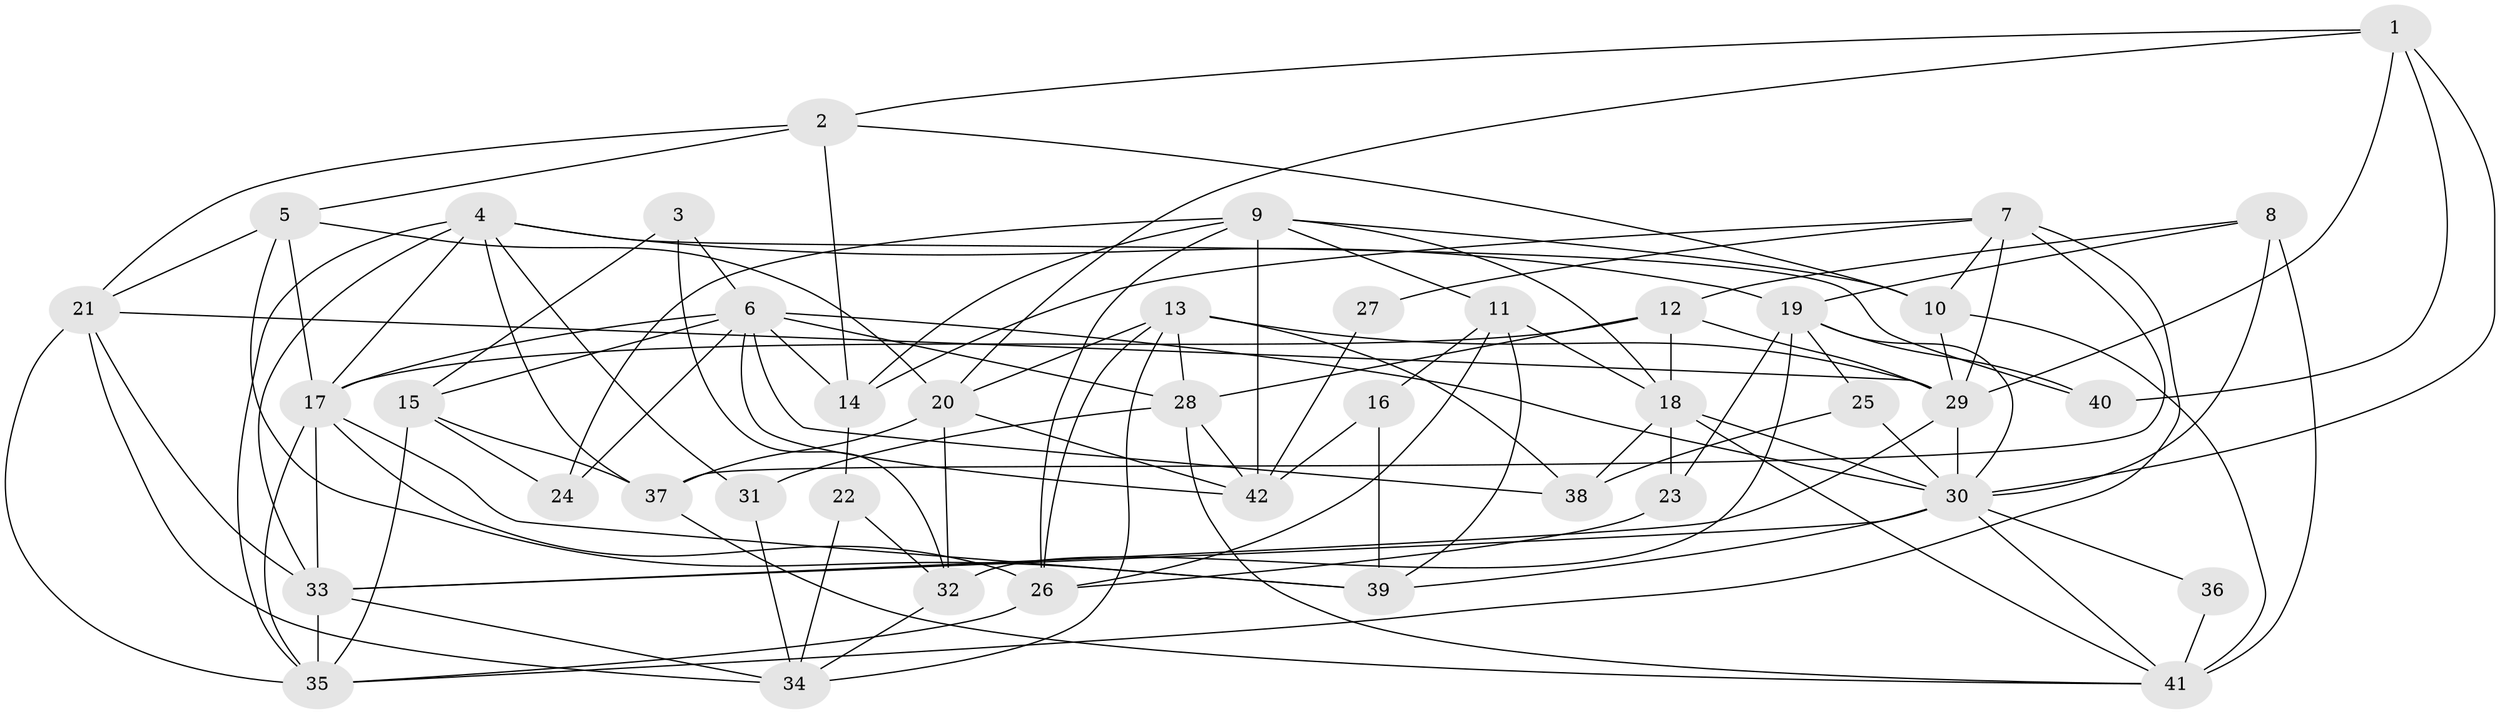 // original degree distribution, {6: 0.08333333333333333, 4: 0.16666666666666666, 5: 0.2857142857142857, 3: 0.32142857142857145, 8: 0.011904761904761904, 2: 0.11904761904761904, 9: 0.011904761904761904}
// Generated by graph-tools (version 1.1) at 2025/01/03/09/25 03:01:58]
// undirected, 42 vertices, 112 edges
graph export_dot {
graph [start="1"]
  node [color=gray90,style=filled];
  1;
  2;
  3;
  4;
  5;
  6;
  7;
  8;
  9;
  10;
  11;
  12;
  13;
  14;
  15;
  16;
  17;
  18;
  19;
  20;
  21;
  22;
  23;
  24;
  25;
  26;
  27;
  28;
  29;
  30;
  31;
  32;
  33;
  34;
  35;
  36;
  37;
  38;
  39;
  40;
  41;
  42;
  1 -- 2 [weight=1.0];
  1 -- 20 [weight=1.0];
  1 -- 29 [weight=2.0];
  1 -- 30 [weight=1.0];
  1 -- 40 [weight=1.0];
  2 -- 5 [weight=1.0];
  2 -- 10 [weight=1.0];
  2 -- 14 [weight=1.0];
  2 -- 21 [weight=1.0];
  3 -- 6 [weight=1.0];
  3 -- 15 [weight=1.0];
  3 -- 32 [weight=1.0];
  4 -- 17 [weight=1.0];
  4 -- 19 [weight=1.0];
  4 -- 31 [weight=1.0];
  4 -- 33 [weight=1.0];
  4 -- 35 [weight=1.0];
  4 -- 37 [weight=1.0];
  4 -- 40 [weight=1.0];
  5 -- 17 [weight=1.0];
  5 -- 20 [weight=1.0];
  5 -- 21 [weight=2.0];
  5 -- 39 [weight=1.0];
  6 -- 14 [weight=1.0];
  6 -- 15 [weight=1.0];
  6 -- 17 [weight=1.0];
  6 -- 24 [weight=1.0];
  6 -- 28 [weight=1.0];
  6 -- 30 [weight=1.0];
  6 -- 38 [weight=1.0];
  6 -- 42 [weight=1.0];
  7 -- 10 [weight=1.0];
  7 -- 14 [weight=1.0];
  7 -- 27 [weight=1.0];
  7 -- 29 [weight=1.0];
  7 -- 35 [weight=1.0];
  7 -- 37 [weight=1.0];
  8 -- 12 [weight=1.0];
  8 -- 19 [weight=1.0];
  8 -- 30 [weight=1.0];
  8 -- 41 [weight=2.0];
  9 -- 10 [weight=1.0];
  9 -- 11 [weight=1.0];
  9 -- 14 [weight=1.0];
  9 -- 18 [weight=1.0];
  9 -- 24 [weight=1.0];
  9 -- 26 [weight=1.0];
  9 -- 42 [weight=1.0];
  10 -- 29 [weight=1.0];
  10 -- 41 [weight=1.0];
  11 -- 16 [weight=1.0];
  11 -- 18 [weight=1.0];
  11 -- 26 [weight=1.0];
  11 -- 39 [weight=1.0];
  12 -- 17 [weight=1.0];
  12 -- 18 [weight=1.0];
  12 -- 28 [weight=1.0];
  12 -- 29 [weight=1.0];
  13 -- 20 [weight=1.0];
  13 -- 26 [weight=1.0];
  13 -- 28 [weight=1.0];
  13 -- 29 [weight=1.0];
  13 -- 34 [weight=1.0];
  13 -- 38 [weight=1.0];
  14 -- 22 [weight=1.0];
  15 -- 24 [weight=1.0];
  15 -- 35 [weight=1.0];
  15 -- 37 [weight=2.0];
  16 -- 39 [weight=1.0];
  16 -- 42 [weight=2.0];
  17 -- 26 [weight=1.0];
  17 -- 33 [weight=1.0];
  17 -- 35 [weight=1.0];
  17 -- 39 [weight=1.0];
  18 -- 23 [weight=1.0];
  18 -- 30 [weight=1.0];
  18 -- 38 [weight=2.0];
  18 -- 41 [weight=1.0];
  19 -- 23 [weight=1.0];
  19 -- 25 [weight=1.0];
  19 -- 30 [weight=1.0];
  19 -- 32 [weight=3.0];
  19 -- 40 [weight=1.0];
  20 -- 32 [weight=1.0];
  20 -- 37 [weight=1.0];
  20 -- 42 [weight=1.0];
  21 -- 29 [weight=1.0];
  21 -- 33 [weight=1.0];
  21 -- 34 [weight=1.0];
  21 -- 35 [weight=1.0];
  22 -- 32 [weight=1.0];
  22 -- 34 [weight=1.0];
  23 -- 26 [weight=1.0];
  25 -- 30 [weight=1.0];
  25 -- 38 [weight=2.0];
  26 -- 35 [weight=1.0];
  27 -- 42 [weight=1.0];
  28 -- 31 [weight=1.0];
  28 -- 41 [weight=1.0];
  28 -- 42 [weight=1.0];
  29 -- 30 [weight=2.0];
  29 -- 33 [weight=1.0];
  30 -- 33 [weight=1.0];
  30 -- 36 [weight=1.0];
  30 -- 39 [weight=1.0];
  30 -- 41 [weight=1.0];
  31 -- 34 [weight=1.0];
  32 -- 34 [weight=1.0];
  33 -- 34 [weight=1.0];
  33 -- 35 [weight=1.0];
  36 -- 41 [weight=2.0];
  37 -- 41 [weight=2.0];
}
